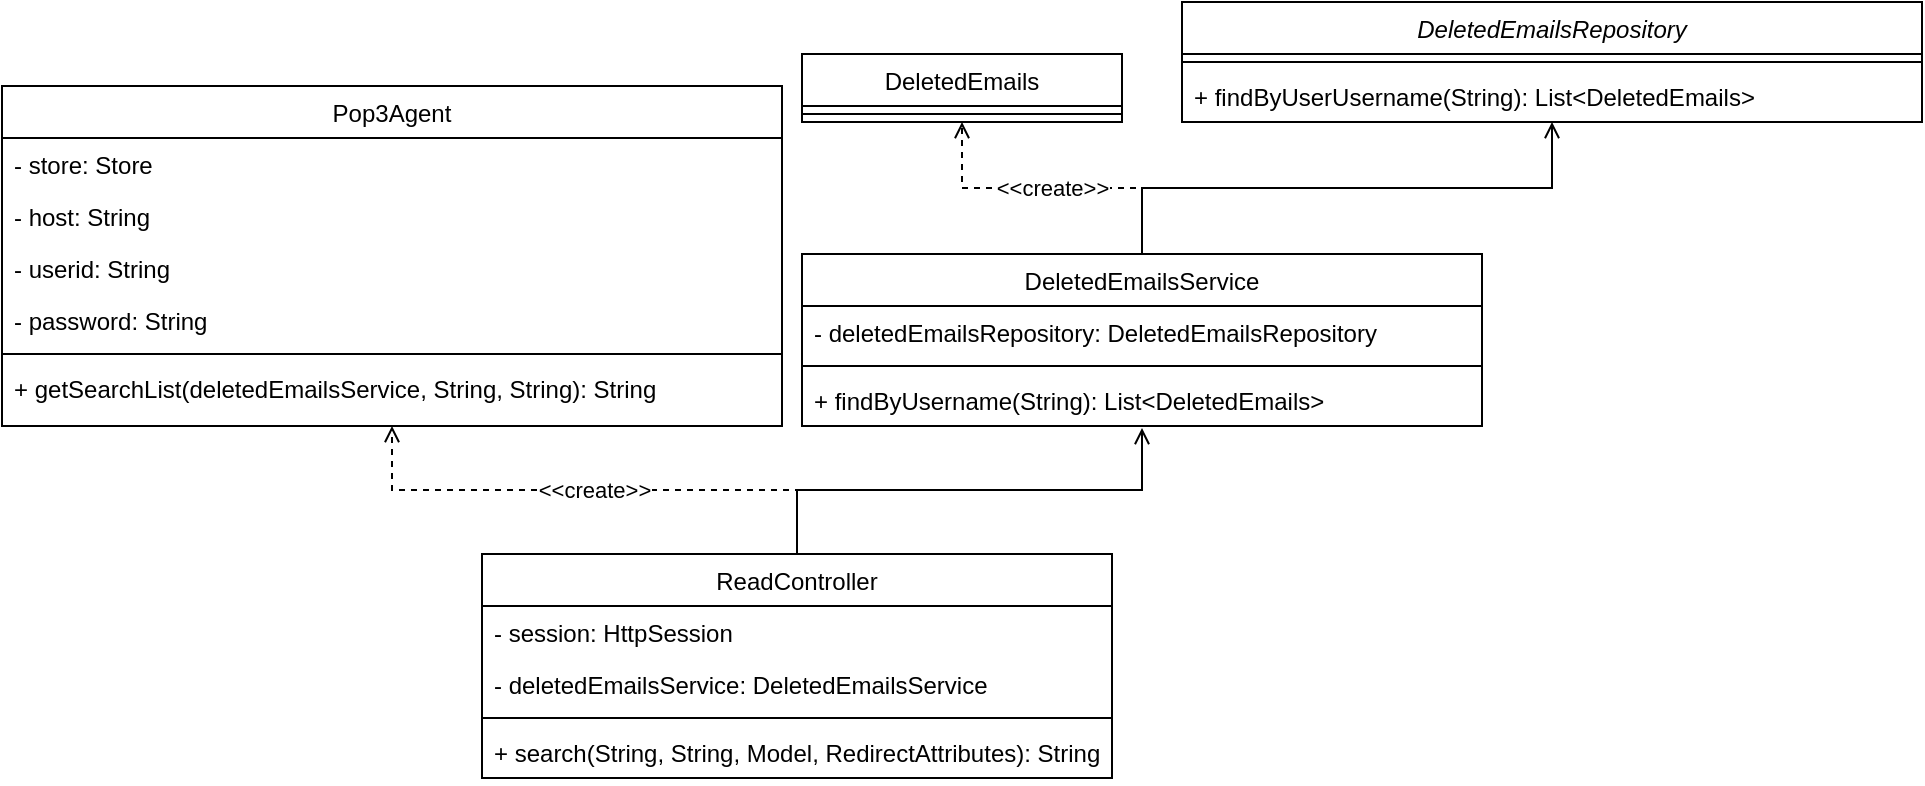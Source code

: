 <mxfile version="24.4.4" type="device">
  <diagram id="C5RBs43oDa-KdzZeNtuy" name="Page-1">
    <mxGraphModel dx="797" dy="821" grid="1" gridSize="10" guides="1" tooltips="1" connect="1" arrows="1" fold="1" page="1" pageScale="1" pageWidth="827" pageHeight="1169" math="0" shadow="0">
      <root>
        <mxCell id="WIyWlLk6GJQsqaUBKTNV-0" />
        <mxCell id="WIyWlLk6GJQsqaUBKTNV-1" parent="WIyWlLk6GJQsqaUBKTNV-0" />
        <mxCell id="zkfFHV4jXpPFQw0GAbJ--6" value="ReadController" style="swimlane;fontStyle=0;align=center;verticalAlign=top;childLayout=stackLayout;horizontal=1;startSize=26;horizontalStack=0;resizeParent=1;resizeLast=0;collapsible=1;marginBottom=0;rounded=0;shadow=0;strokeWidth=1;" parent="WIyWlLk6GJQsqaUBKTNV-1" vertex="1">
          <mxGeometry x="430" y="400" width="315" height="112" as="geometry">
            <mxRectangle x="130" y="380" width="160" height="26" as="alternateBounds" />
          </mxGeometry>
        </mxCell>
        <mxCell id="zkfFHV4jXpPFQw0GAbJ--7" value="- session: HttpSession" style="text;align=left;verticalAlign=top;spacingLeft=4;spacingRight=4;overflow=hidden;rotatable=0;points=[[0,0.5],[1,0.5]];portConstraint=eastwest;" parent="zkfFHV4jXpPFQw0GAbJ--6" vertex="1">
          <mxGeometry y="26" width="315" height="26" as="geometry" />
        </mxCell>
        <mxCell id="ImH5JxjVtYISOqyyMV_J-10" value="- deletedEmailsService: DeletedEmailsService" style="text;align=left;verticalAlign=top;spacingLeft=4;spacingRight=4;overflow=hidden;rotatable=0;points=[[0,0.5],[1,0.5]];portConstraint=eastwest;" parent="zkfFHV4jXpPFQw0GAbJ--6" vertex="1">
          <mxGeometry y="52" width="315" height="26" as="geometry" />
        </mxCell>
        <mxCell id="zkfFHV4jXpPFQw0GAbJ--9" value="" style="line;html=1;strokeWidth=1;align=left;verticalAlign=middle;spacingTop=-1;spacingLeft=3;spacingRight=3;rotatable=0;labelPosition=right;points=[];portConstraint=eastwest;" parent="zkfFHV4jXpPFQw0GAbJ--6" vertex="1">
          <mxGeometry y="78" width="315" height="8" as="geometry" />
        </mxCell>
        <mxCell id="zkfFHV4jXpPFQw0GAbJ--11" value="+ search(String, String, Model, RedirectAttributes): String" style="text;align=left;verticalAlign=top;spacingLeft=4;spacingRight=4;overflow=hidden;rotatable=0;points=[[0,0.5],[1,0.5]];portConstraint=eastwest;" parent="zkfFHV4jXpPFQw0GAbJ--6" vertex="1">
          <mxGeometry y="86" width="315" height="26" as="geometry" />
        </mxCell>
        <mxCell id="ImH5JxjVtYISOqyyMV_J-0" value="&amp;lt;&amp;lt;create&amp;gt;&amp;gt;" style="edgeStyle=orthogonalEdgeStyle;rounded=0;orthogonalLoop=1;jettySize=auto;html=1;exitX=0.5;exitY=0;exitDx=0;exitDy=0;endArrow=open;endFill=0;dashed=1;entryX=0.5;entryY=1;entryDx=0;entryDy=0;" parent="WIyWlLk6GJQsqaUBKTNV-1" source="zkfFHV4jXpPFQw0GAbJ--6" target="ImH5JxjVtYISOqyyMV_J-1" edge="1">
          <mxGeometry relative="1" as="geometry">
            <mxPoint x="230" y="340" as="sourcePoint" />
            <mxPoint x="260" y="220" as="targetPoint" />
          </mxGeometry>
        </mxCell>
        <mxCell id="ImH5JxjVtYISOqyyMV_J-1" value="Pop3Agent" style="swimlane;fontStyle=0;align=center;verticalAlign=top;childLayout=stackLayout;horizontal=1;startSize=26;horizontalStack=0;resizeParent=1;resizeLast=0;collapsible=1;marginBottom=0;rounded=0;shadow=0;strokeWidth=1;" parent="WIyWlLk6GJQsqaUBKTNV-1" vertex="1">
          <mxGeometry x="190" y="166" width="390" height="170" as="geometry">
            <mxRectangle x="340" y="380" width="170" height="26" as="alternateBounds" />
          </mxGeometry>
        </mxCell>
        <mxCell id="ImH5JxjVtYISOqyyMV_J-2" value="- store: Store" style="text;align=left;verticalAlign=top;spacingLeft=4;spacingRight=4;overflow=hidden;rotatable=0;points=[[0,0.5],[1,0.5]];portConstraint=eastwest;" parent="ImH5JxjVtYISOqyyMV_J-1" vertex="1">
          <mxGeometry y="26" width="390" height="26" as="geometry" />
        </mxCell>
        <mxCell id="ImH5JxjVtYISOqyyMV_J-3" value="- host: String" style="text;align=left;verticalAlign=top;spacingLeft=4;spacingRight=4;overflow=hidden;rotatable=0;points=[[0,0.5],[1,0.5]];portConstraint=eastwest;" parent="ImH5JxjVtYISOqyyMV_J-1" vertex="1">
          <mxGeometry y="52" width="390" height="26" as="geometry" />
        </mxCell>
        <mxCell id="ImH5JxjVtYISOqyyMV_J-4" value="- userid: String" style="text;align=left;verticalAlign=top;spacingLeft=4;spacingRight=4;overflow=hidden;rotatable=0;points=[[0,0.5],[1,0.5]];portConstraint=eastwest;" parent="ImH5JxjVtYISOqyyMV_J-1" vertex="1">
          <mxGeometry y="78" width="390" height="26" as="geometry" />
        </mxCell>
        <mxCell id="ImH5JxjVtYISOqyyMV_J-5" value="- password: String" style="text;align=left;verticalAlign=top;spacingLeft=4;spacingRight=4;overflow=hidden;rotatable=0;points=[[0,0.5],[1,0.5]];portConstraint=eastwest;" parent="ImH5JxjVtYISOqyyMV_J-1" vertex="1">
          <mxGeometry y="104" width="390" height="26" as="geometry" />
        </mxCell>
        <mxCell id="ImH5JxjVtYISOqyyMV_J-6" value="" style="line;html=1;strokeWidth=1;align=left;verticalAlign=middle;spacingTop=-1;spacingLeft=3;spacingRight=3;rotatable=0;labelPosition=right;points=[];portConstraint=eastwest;" parent="ImH5JxjVtYISOqyyMV_J-1" vertex="1">
          <mxGeometry y="130" width="390" height="8" as="geometry" />
        </mxCell>
        <mxCell id="ImH5JxjVtYISOqyyMV_J-7" value="+ getSearchList(deletedEmailsService, String, String): String" style="text;align=left;verticalAlign=top;spacingLeft=4;spacingRight=4;overflow=hidden;rotatable=0;points=[[0,0.5],[1,0.5]];portConstraint=eastwest;" parent="ImH5JxjVtYISOqyyMV_J-1" vertex="1">
          <mxGeometry y="138" width="390" height="26" as="geometry" />
        </mxCell>
        <mxCell id="4dRR3aumKsF6K-5U7xeD-0" value="DeletedEmailsRepository" style="swimlane;fontStyle=2;align=center;verticalAlign=top;childLayout=stackLayout;horizontal=1;startSize=26;horizontalStack=0;resizeParent=1;resizeLast=0;collapsible=1;marginBottom=0;rounded=0;shadow=0;strokeWidth=1;" vertex="1" parent="WIyWlLk6GJQsqaUBKTNV-1">
          <mxGeometry x="780" y="124" width="370" height="60" as="geometry">
            <mxRectangle x="230" y="140" width="160" height="26" as="alternateBounds" />
          </mxGeometry>
        </mxCell>
        <mxCell id="4dRR3aumKsF6K-5U7xeD-1" value="" style="line;html=1;strokeWidth=1;align=left;verticalAlign=middle;spacingTop=-1;spacingLeft=3;spacingRight=3;rotatable=0;labelPosition=right;points=[];portConstraint=eastwest;" vertex="1" parent="4dRR3aumKsF6K-5U7xeD-0">
          <mxGeometry y="26" width="370" height="8" as="geometry" />
        </mxCell>
        <mxCell id="4dRR3aumKsF6K-5U7xeD-3" value="+ findByUserUsername(String): List&lt;DeletedEmails&gt;" style="text;align=left;verticalAlign=top;spacingLeft=4;spacingRight=4;overflow=hidden;rotatable=0;points=[[0,0.5],[1,0.5]];portConstraint=eastwest;" vertex="1" parent="4dRR3aumKsF6K-5U7xeD-0">
          <mxGeometry y="34" width="370" height="26" as="geometry" />
        </mxCell>
        <mxCell id="4dRR3aumKsF6K-5U7xeD-4" value="DeletedEmailsService" style="swimlane;fontStyle=0;align=center;verticalAlign=top;childLayout=stackLayout;horizontal=1;startSize=26;horizontalStack=0;resizeParent=1;resizeLast=0;collapsible=1;marginBottom=0;rounded=0;shadow=0;strokeWidth=1;" vertex="1" parent="WIyWlLk6GJQsqaUBKTNV-1">
          <mxGeometry x="590" y="250" width="340" height="86" as="geometry">
            <mxRectangle x="130" y="380" width="160" height="26" as="alternateBounds" />
          </mxGeometry>
        </mxCell>
        <mxCell id="4dRR3aumKsF6K-5U7xeD-5" value="- deletedEmailsRepository: DeletedEmailsRepository" style="text;align=left;verticalAlign=top;spacingLeft=4;spacingRight=4;overflow=hidden;rotatable=0;points=[[0,0.5],[1,0.5]];portConstraint=eastwest;" vertex="1" parent="4dRR3aumKsF6K-5U7xeD-4">
          <mxGeometry y="26" width="340" height="26" as="geometry" />
        </mxCell>
        <mxCell id="4dRR3aumKsF6K-5U7xeD-6" value="" style="line;html=1;strokeWidth=1;align=left;verticalAlign=middle;spacingTop=-1;spacingLeft=3;spacingRight=3;rotatable=0;labelPosition=right;points=[];portConstraint=eastwest;" vertex="1" parent="4dRR3aumKsF6K-5U7xeD-4">
          <mxGeometry y="52" width="340" height="8" as="geometry" />
        </mxCell>
        <mxCell id="4dRR3aumKsF6K-5U7xeD-8" value="+ findByUsername(String): List&lt;DeletedEmails&gt;" style="text;align=left;verticalAlign=top;spacingLeft=4;spacingRight=4;overflow=hidden;rotatable=0;points=[[0,0.5],[1,0.5]];portConstraint=eastwest;" vertex="1" parent="4dRR3aumKsF6K-5U7xeD-4">
          <mxGeometry y="60" width="340" height="26" as="geometry" />
        </mxCell>
        <mxCell id="4dRR3aumKsF6K-5U7xeD-10" value="DeletedEmails" style="swimlane;fontStyle=0;align=center;verticalAlign=top;childLayout=stackLayout;horizontal=1;startSize=26;horizontalStack=0;resizeParent=1;resizeLast=0;collapsible=1;marginBottom=0;rounded=0;shadow=0;strokeWidth=1;" vertex="1" parent="WIyWlLk6GJQsqaUBKTNV-1">
          <mxGeometry x="590" y="150" width="160" height="34" as="geometry">
            <mxRectangle x="550" y="140" width="160" height="26" as="alternateBounds" />
          </mxGeometry>
        </mxCell>
        <mxCell id="4dRR3aumKsF6K-5U7xeD-11" value="" style="line;html=1;strokeWidth=1;align=left;verticalAlign=middle;spacingTop=-1;spacingLeft=3;spacingRight=3;rotatable=0;labelPosition=right;points=[];portConstraint=eastwest;" vertex="1" parent="4dRR3aumKsF6K-5U7xeD-10">
          <mxGeometry y="26" width="160" height="8" as="geometry" />
        </mxCell>
        <mxCell id="4dRR3aumKsF6K-5U7xeD-12" value="&amp;lt;&amp;lt;create&amp;gt;&amp;gt;" style="edgeStyle=orthogonalEdgeStyle;rounded=0;orthogonalLoop=1;jettySize=auto;html=1;exitX=0.5;exitY=0;exitDx=0;exitDy=0;entryX=0.5;entryY=1;entryDx=0;entryDy=0;endArrow=open;endFill=0;dashed=1;" edge="1" parent="WIyWlLk6GJQsqaUBKTNV-1" source="4dRR3aumKsF6K-5U7xeD-4" target="4dRR3aumKsF6K-5U7xeD-10">
          <mxGeometry relative="1" as="geometry">
            <mxPoint x="678.24" y="172" as="sourcePoint" />
            <mxPoint x="961.24" y="90" as="targetPoint" />
          </mxGeometry>
        </mxCell>
        <mxCell id="4dRR3aumKsF6K-5U7xeD-13" style="edgeStyle=orthogonalEdgeStyle;rounded=0;orthogonalLoop=1;jettySize=auto;html=1;exitX=0.5;exitY=0;exitDx=0;exitDy=0;entryX=0.5;entryY=1;entryDx=0;entryDy=0;endArrow=open;endFill=0;" edge="1" parent="WIyWlLk6GJQsqaUBKTNV-1" source="4dRR3aumKsF6K-5U7xeD-4" target="4dRR3aumKsF6K-5U7xeD-0">
          <mxGeometry relative="1" as="geometry">
            <mxPoint x="769" y="372" as="sourcePoint" />
            <mxPoint x="620" y="210" as="targetPoint" />
          </mxGeometry>
        </mxCell>
        <mxCell id="4dRR3aumKsF6K-5U7xeD-15" style="edgeStyle=orthogonalEdgeStyle;rounded=0;orthogonalLoop=1;jettySize=auto;html=1;exitX=0.5;exitY=0;exitDx=0;exitDy=0;entryX=0.5;entryY=1.038;entryDx=0;entryDy=0;entryPerimeter=0;endArrow=open;endFill=0;" edge="1" parent="WIyWlLk6GJQsqaUBKTNV-1" source="zkfFHV4jXpPFQw0GAbJ--6" target="4dRR3aumKsF6K-5U7xeD-8">
          <mxGeometry relative="1" as="geometry" />
        </mxCell>
      </root>
    </mxGraphModel>
  </diagram>
</mxfile>
